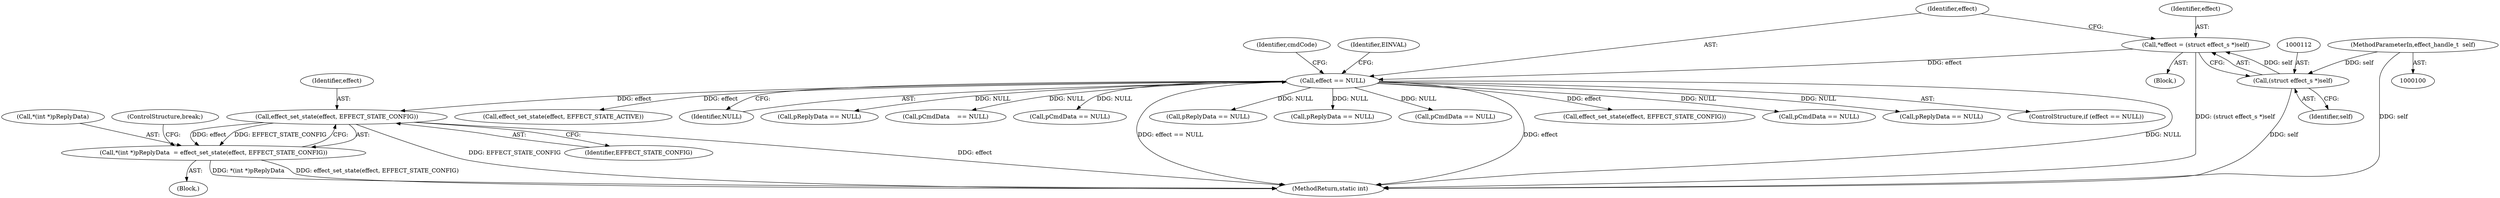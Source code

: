 digraph "0_Android_073a80800f341325932c66818ce4302b312909a4_0@pointer" {
"1000396" [label="(Call,effect_set_state(effect, EFFECT_STATE_CONFIG))"];
"1000115" [label="(Call,effect == NULL)"];
"1000109" [label="(Call,*effect = (struct effect_s *)self)"];
"1000111" [label="(Call,(struct effect_s *)self)"];
"1000101" [label="(MethodParameterIn,effect_handle_t  self)"];
"1000391" [label="(Call,*(int *)pReplyData  = effect_set_state(effect, EFFECT_STATE_CONFIG))"];
"1000210" [label="(Call,pReplyData == NULL)"];
"1000116" [label="(Identifier,effect)"];
"1000114" [label="(ControlStructure,if (effect == NULL))"];
"1000391" [label="(Call,*(int *)pReplyData  = effect_set_state(effect, EFFECT_STATE_CONFIG))"];
"1000370" [label="(Call,effect_set_state(effect, EFFECT_STATE_ACTIVE))"];
"1000107" [label="(Block,)"];
"1000127" [label="(Call,pReplyData == NULL)"];
"1000149" [label="(Call,pCmdData    == NULL)"];
"1000406" [label="(Call,pCmdData == NULL)"];
"1000351" [label="(Call,pReplyData == NULL)"];
"1000392" [label="(Call,*(int *)pReplyData)"];
"1000377" [label="(Call,pReplyData == NULL)"];
"1000474" [label="(MethodReturn,static int)"];
"1000110" [label="(Identifier,effect)"];
"1000296" [label="(Call,pCmdData == NULL)"];
"1000396" [label="(Call,effect_set_state(effect, EFFECT_STATE_CONFIG))"];
"1000397" [label="(Identifier,effect)"];
"1000398" [label="(Identifier,EFFECT_STATE_CONFIG)"];
"1000117" [label="(Identifier,NULL)"];
"1000203" [label="(Call,effect_set_state(effect, EFFECT_STATE_CONFIG))"];
"1000101" [label="(MethodParameterIn,effect_handle_t  self)"];
"1000122" [label="(Identifier,cmdCode)"];
"1000123" [label="(Block,)"];
"1000109" [label="(Call,*effect = (struct effect_s *)self)"];
"1000399" [label="(ControlStructure,break;)"];
"1000238" [label="(Call,pCmdData == NULL)"];
"1000115" [label="(Call,effect == NULL)"];
"1000111" [label="(Call,(struct effect_s *)self)"];
"1000113" [label="(Identifier,self)"];
"1000120" [label="(Identifier,EINVAL)"];
"1000396" -> "1000391"  [label="AST: "];
"1000396" -> "1000398"  [label="CFG: "];
"1000397" -> "1000396"  [label="AST: "];
"1000398" -> "1000396"  [label="AST: "];
"1000391" -> "1000396"  [label="CFG: "];
"1000396" -> "1000474"  [label="DDG: effect"];
"1000396" -> "1000474"  [label="DDG: EFFECT_STATE_CONFIG"];
"1000396" -> "1000391"  [label="DDG: effect"];
"1000396" -> "1000391"  [label="DDG: EFFECT_STATE_CONFIG"];
"1000115" -> "1000396"  [label="DDG: effect"];
"1000115" -> "1000114"  [label="AST: "];
"1000115" -> "1000117"  [label="CFG: "];
"1000116" -> "1000115"  [label="AST: "];
"1000117" -> "1000115"  [label="AST: "];
"1000120" -> "1000115"  [label="CFG: "];
"1000122" -> "1000115"  [label="CFG: "];
"1000115" -> "1000474"  [label="DDG: NULL"];
"1000115" -> "1000474"  [label="DDG: effect == NULL"];
"1000115" -> "1000474"  [label="DDG: effect"];
"1000109" -> "1000115"  [label="DDG: effect"];
"1000115" -> "1000127"  [label="DDG: NULL"];
"1000115" -> "1000149"  [label="DDG: NULL"];
"1000115" -> "1000203"  [label="DDG: effect"];
"1000115" -> "1000210"  [label="DDG: NULL"];
"1000115" -> "1000238"  [label="DDG: NULL"];
"1000115" -> "1000296"  [label="DDG: NULL"];
"1000115" -> "1000351"  [label="DDG: NULL"];
"1000115" -> "1000370"  [label="DDG: effect"];
"1000115" -> "1000377"  [label="DDG: NULL"];
"1000115" -> "1000406"  [label="DDG: NULL"];
"1000109" -> "1000107"  [label="AST: "];
"1000109" -> "1000111"  [label="CFG: "];
"1000110" -> "1000109"  [label="AST: "];
"1000111" -> "1000109"  [label="AST: "];
"1000116" -> "1000109"  [label="CFG: "];
"1000109" -> "1000474"  [label="DDG: (struct effect_s *)self"];
"1000111" -> "1000109"  [label="DDG: self"];
"1000111" -> "1000113"  [label="CFG: "];
"1000112" -> "1000111"  [label="AST: "];
"1000113" -> "1000111"  [label="AST: "];
"1000111" -> "1000474"  [label="DDG: self"];
"1000101" -> "1000111"  [label="DDG: self"];
"1000101" -> "1000100"  [label="AST: "];
"1000101" -> "1000474"  [label="DDG: self"];
"1000391" -> "1000123"  [label="AST: "];
"1000392" -> "1000391"  [label="AST: "];
"1000399" -> "1000391"  [label="CFG: "];
"1000391" -> "1000474"  [label="DDG: effect_set_state(effect, EFFECT_STATE_CONFIG)"];
"1000391" -> "1000474"  [label="DDG: *(int *)pReplyData"];
}
